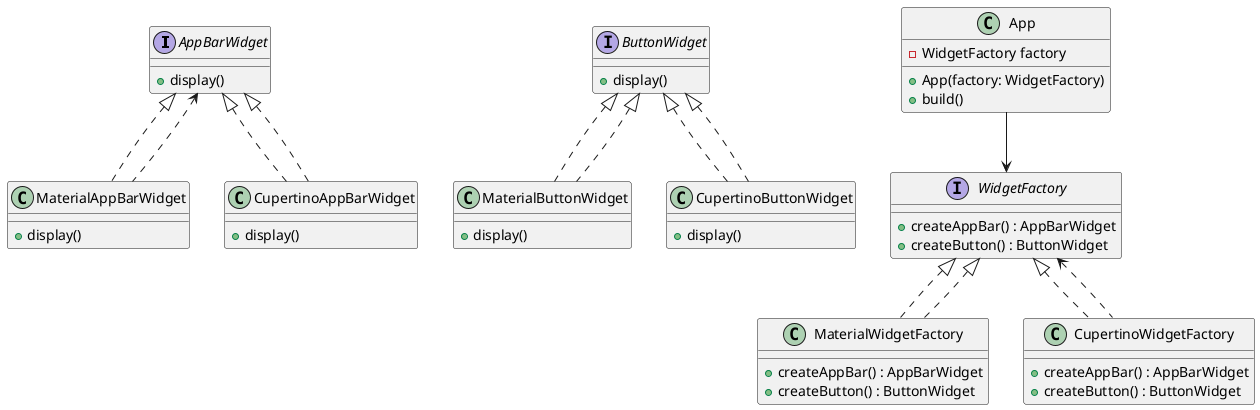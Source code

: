 @startuml Class Diagram for Abstract Factory
 
' Abstract Products
interface AppBarWidget {
  +display()
}

interface ButtonWidget {
  +display()
}

' Concrete Products - Material
class MaterialAppBarWidget implements AppBarWidget {
  +display()
}

class MaterialButtonWidget implements ButtonWidget {
  +display()
}

' Concrete Products - Cupertino
class CupertinoAppBarWidget implements AppBarWidget {
  +display()
}

class CupertinoButtonWidget implements ButtonWidget {
  +display()
}

' Abstract Factory
interface WidgetFactory {
  +createAppBar() : AppBarWidget
  +createButton() : ButtonWidget
}

' Concrete Factories
class MaterialWidgetFactory implements WidgetFactory {
  +createAppBar() : AppBarWidget
  +createButton() : ButtonWidget
}

class CupertinoWidgetFactory implements WidgetFactory {
  +createAppBar() : AppBarWidget
  +createButton() : ButtonWidget
}

' Client
class App {
  - WidgetFactory factory
  + App(factory: WidgetFactory)
  + build()
}

' Relationships
WidgetFactory <|.. MaterialWidgetFactory
WidgetFactory <.. CupertinoWidgetFactory

AppBarWidget <.. MaterialAppBarWidget
ButtonWidget <|.. MaterialButtonWidget

AppBarWidget <|.. CupertinoAppBarWidget
ButtonWidget <|.. CupertinoButtonWidget

App --> WidgetFactory
@enduml
